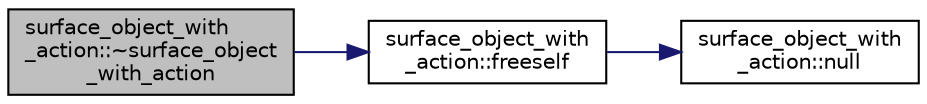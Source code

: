 digraph "surface_object_with_action::~surface_object_with_action"
{
  edge [fontname="Helvetica",fontsize="10",labelfontname="Helvetica",labelfontsize="10"];
  node [fontname="Helvetica",fontsize="10",shape=record];
  rankdir="LR";
  Node3 [label="surface_object_with\l_action::~surface_object\l_with_action",height=0.2,width=0.4,color="black", fillcolor="grey75", style="filled", fontcolor="black"];
  Node3 -> Node4 [color="midnightblue",fontsize="10",style="solid",fontname="Helvetica"];
  Node4 [label="surface_object_with\l_action::freeself",height=0.2,width=0.4,color="black", fillcolor="white", style="filled",URL="$db/d28/classsurface__object__with__action.html#a736510cad6c3cd2dd2f554bcf05d5293"];
  Node4 -> Node5 [color="midnightblue",fontsize="10",style="solid",fontname="Helvetica"];
  Node5 [label="surface_object_with\l_action::null",height=0.2,width=0.4,color="black", fillcolor="white", style="filled",URL="$db/d28/classsurface__object__with__action.html#af479f5bae9a726bdc114648d0866a54f"];
}
